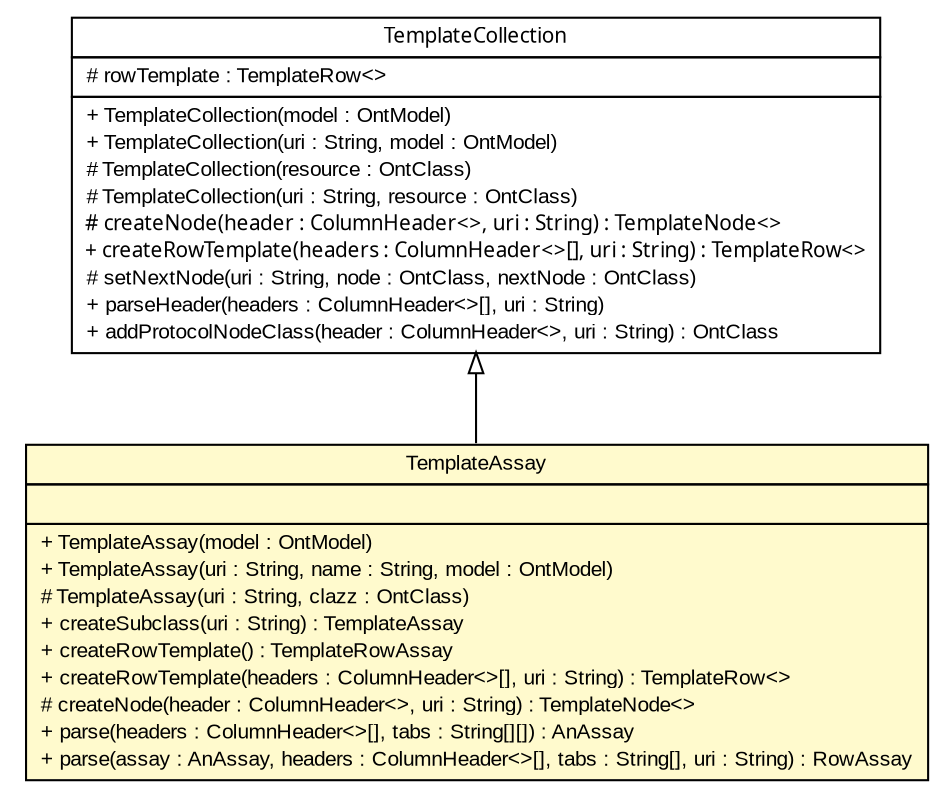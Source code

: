 #!/usr/local/bin/dot
#
# Class diagram 
# Generated by UmlGraph version 4.6 (http://www.spinellis.gr/sw/umlgraph)
#

digraph G {
	edge [fontname="arial",fontsize=10,labelfontname="arial",labelfontsize=10];
	node [fontname="arial",fontsize=10,shape=plaintext];
	// net.toxbank.isa.TemplateCollection
	c317 [label=<<table border="0" cellborder="1" cellspacing="0" cellpadding="2" port="p" href="./TemplateCollection.html">
		<tr><td><table border="0" cellspacing="0" cellpadding="1">
			<tr><td><font face="ariali"> TemplateCollection </font></td></tr>
		</table></td></tr>
		<tr><td><table border="0" cellspacing="0" cellpadding="1">
			<tr><td align="left"> # rowTemplate : TemplateRow&lt;&gt; </td></tr>
		</table></td></tr>
		<tr><td><table border="0" cellspacing="0" cellpadding="1">
			<tr><td align="left"> + TemplateCollection(model : OntModel) </td></tr>
			<tr><td align="left"> + TemplateCollection(uri : String, model : OntModel) </td></tr>
			<tr><td align="left"> # TemplateCollection(resource : OntClass) </td></tr>
			<tr><td align="left"> # TemplateCollection(uri : String, resource : OntClass) </td></tr>
			<tr><td align="left"><font face="ariali" point-size="10.0"> # createNode(header : ColumnHeader&lt;&gt;, uri : String) : TemplateNode&lt;&gt; </font></td></tr>
			<tr><td align="left"><font face="ariali" point-size="10.0"> + createRowTemplate(headers : ColumnHeader&lt;&gt;[], uri : String) : TemplateRow&lt;&gt; </font></td></tr>
			<tr><td align="left"> # setNextNode(uri : String, node : OntClass, nextNode : OntClass) </td></tr>
			<tr><td align="left"> + parseHeader(headers : ColumnHeader&lt;&gt;[], uri : String) </td></tr>
			<tr><td align="left"> + addProtocolNodeClass(header : ColumnHeader&lt;&gt;, uri : String) : OntClass </td></tr>
		</table></td></tr>
		</table>>, fontname="arial", fontcolor="black", fontsize=10.0];
	// net.toxbank.isa.TemplateAssay
	c318 [label=<<table border="0" cellborder="1" cellspacing="0" cellpadding="2" port="p" bgcolor="lemonChiffon" href="./TemplateAssay.html">
		<tr><td><table border="0" cellspacing="0" cellpadding="1">
			<tr><td> TemplateAssay </td></tr>
		</table></td></tr>
		<tr><td><table border="0" cellspacing="0" cellpadding="1">
			<tr><td align="left">  </td></tr>
		</table></td></tr>
		<tr><td><table border="0" cellspacing="0" cellpadding="1">
			<tr><td align="left"> + TemplateAssay(model : OntModel) </td></tr>
			<tr><td align="left"> + TemplateAssay(uri : String, name : String, model : OntModel) </td></tr>
			<tr><td align="left"> # TemplateAssay(uri : String, clazz : OntClass) </td></tr>
			<tr><td align="left"> + createSubclass(uri : String) : TemplateAssay </td></tr>
			<tr><td align="left"> + createRowTemplate() : TemplateRowAssay </td></tr>
			<tr><td align="left"> + createRowTemplate(headers : ColumnHeader&lt;&gt;[], uri : String) : TemplateRow&lt;&gt; </td></tr>
			<tr><td align="left"> # createNode(header : ColumnHeader&lt;&gt;, uri : String) : TemplateNode&lt;&gt; </td></tr>
			<tr><td align="left"> + parse(headers : ColumnHeader&lt;&gt;[], tabs : String[][]) : AnAssay </td></tr>
			<tr><td align="left"> + parse(assay : AnAssay, headers : ColumnHeader&lt;&gt;[], tabs : String[], uri : String) : RowAssay </td></tr>
		</table></td></tr>
		</table>>, fontname="arial", fontcolor="black", fontsize=10.0];
	//net.toxbank.isa.TemplateAssay extends net.toxbank.isa.TemplateCollection
	c317:p -> c318:p [dir=back,arrowtail=empty];
}

